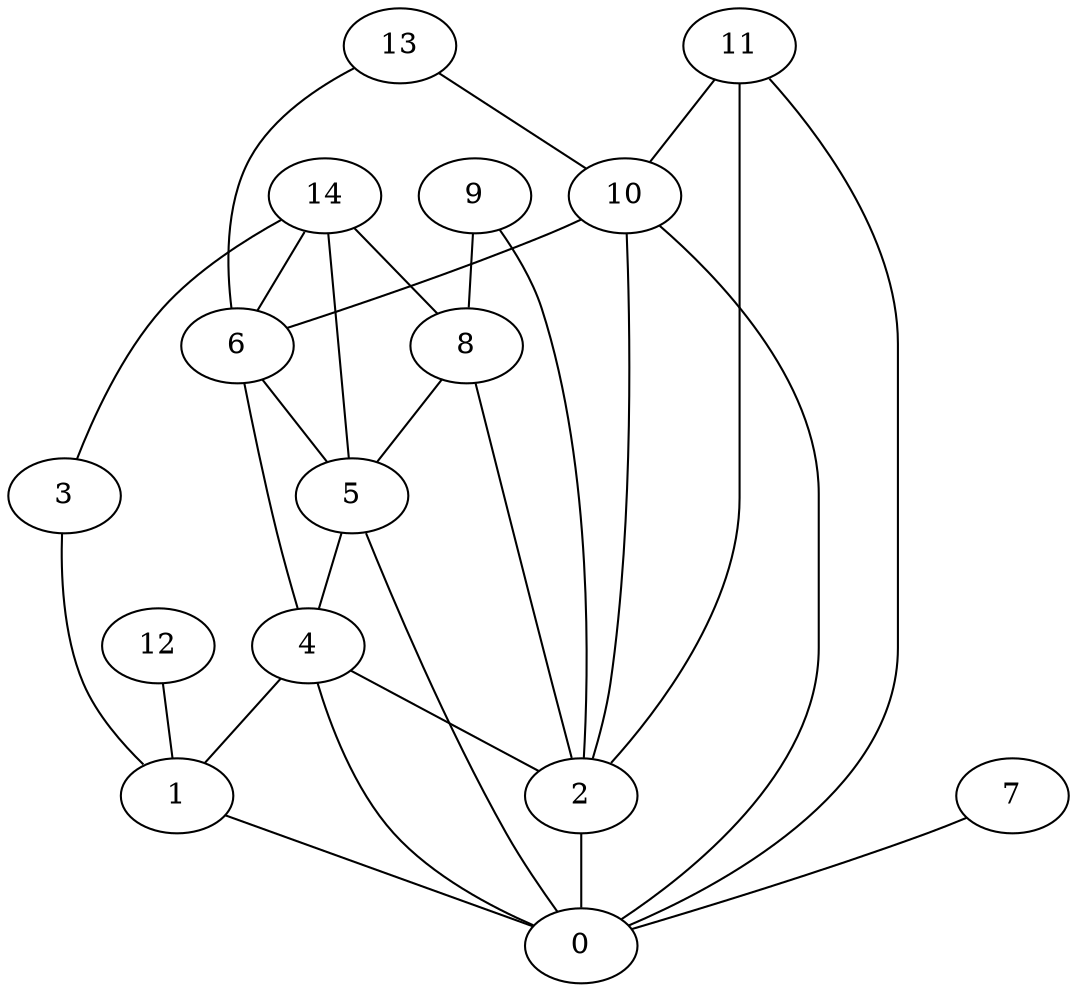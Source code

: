 digraph "sensornet-topology" {
label = "";
rankdir="BT";"0"->"1" [arrowhead = "both"] 
"0"->"2" [arrowhead = "both"] 
"0"->"4" [arrowhead = "both"] 
"0"->"5" [arrowhead = "both"] 
"0"->"7" [arrowhead = "both"] 
"0"->"10" [arrowhead = "both"] 
"0"->"11" [arrowhead = "both"] 
"1"->"3" [arrowhead = "both"] 
"1"->"4" [arrowhead = "both"] 
"1"->"12" [arrowhead = "both"] 
"2"->"4" [arrowhead = "both"] 
"2"->"8" [arrowhead = "both"] 
"2"->"9" [arrowhead = "both"] 
"2"->"10" [arrowhead = "both"] 
"2"->"11" [arrowhead = "both"] 
"3"->"14" [arrowhead = "both"] 
"4"->"5" [arrowhead = "both"] 
"4"->"6" [arrowhead = "both"] 
"5"->"6" [arrowhead = "both"] 
"5"->"8" [arrowhead = "both"] 
"5"->"14" [arrowhead = "both"] 
"6"->"10" [arrowhead = "both"] 
"6"->"13" [arrowhead = "both"] 
"6"->"14" [arrowhead = "both"] 
"8"->"9" [arrowhead = "both"] 
"8"->"14" [arrowhead = "both"] 
"10"->"11" [arrowhead = "both"] 
"10"->"13" [arrowhead = "both"] 
}